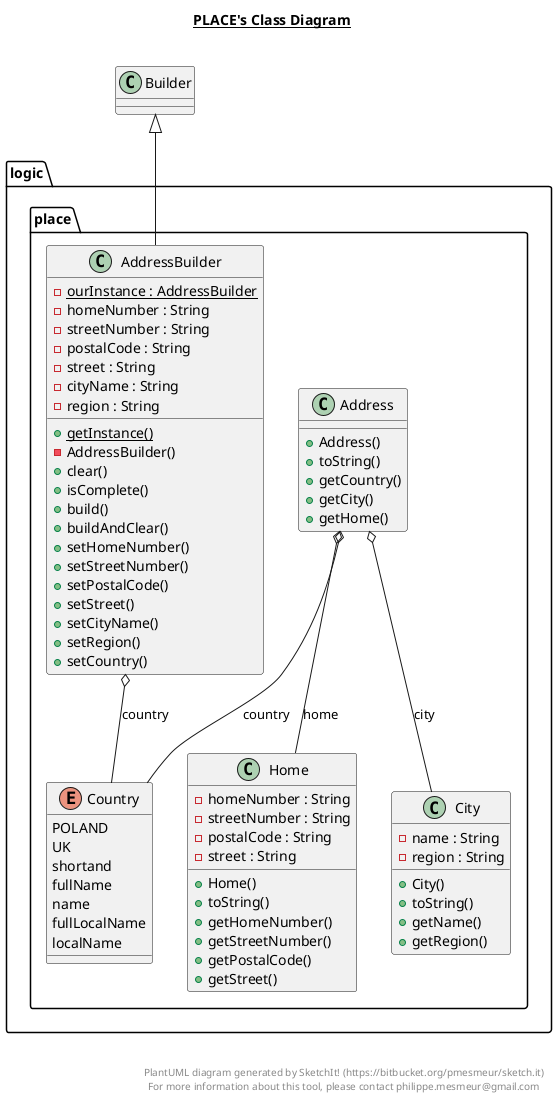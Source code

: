 @startuml

title __PLACE's Class Diagram__\n

  package logic {
    package logic.place {
      class Address {
          + Address()
          + toString()
          + getCountry()
          + getCity()
          + getHome()
      }
    }
  }
  

  package logic {
    package logic.place {
      class AddressBuilder {
          {static} - ourInstance : AddressBuilder
          - homeNumber : String
          - streetNumber : String
          - postalCode : String
          - street : String
          - cityName : String
          - region : String
          {static} + getInstance()
          - AddressBuilder()
          + clear()
          + isComplete()
          + build()
          + buildAndClear()
          + setHomeNumber()
          + setStreetNumber()
          + setPostalCode()
          + setStreet()
          + setCityName()
          + setRegion()
          + setCountry()
      }
    }
  }
  

  package logic {
    package logic.place {
      class City {
          - name : String
          - region : String
          + City()
          + toString()
          + getName()
          + getRegion()
      }
    }
  }
  

  package logic {
    package logic.place {
      enum Country {
        POLAND
        UK
        shortand
        fullName
        name
        fullLocalName
        localName
      }
    }
  }
  

  package logic {
    package logic.place {
      class Home {
          - homeNumber : String
          - streetNumber : String
          - postalCode : String
          - street : String
          + Home()
          + toString()
          + getHomeNumber()
          + getStreetNumber()
          + getPostalCode()
          + getStreet()
      }
    }
  }
  

  Address o-- Country : country
  Address o-- City : city
  Address o-- Home : home
  AddressBuilder -up-|> Builder
  AddressBuilder o-- Country : country


right footer


PlantUML diagram generated by SketchIt! (https://bitbucket.org/pmesmeur/sketch.it)
For more information about this tool, please contact philippe.mesmeur@gmail.com
endfooter

@enduml
